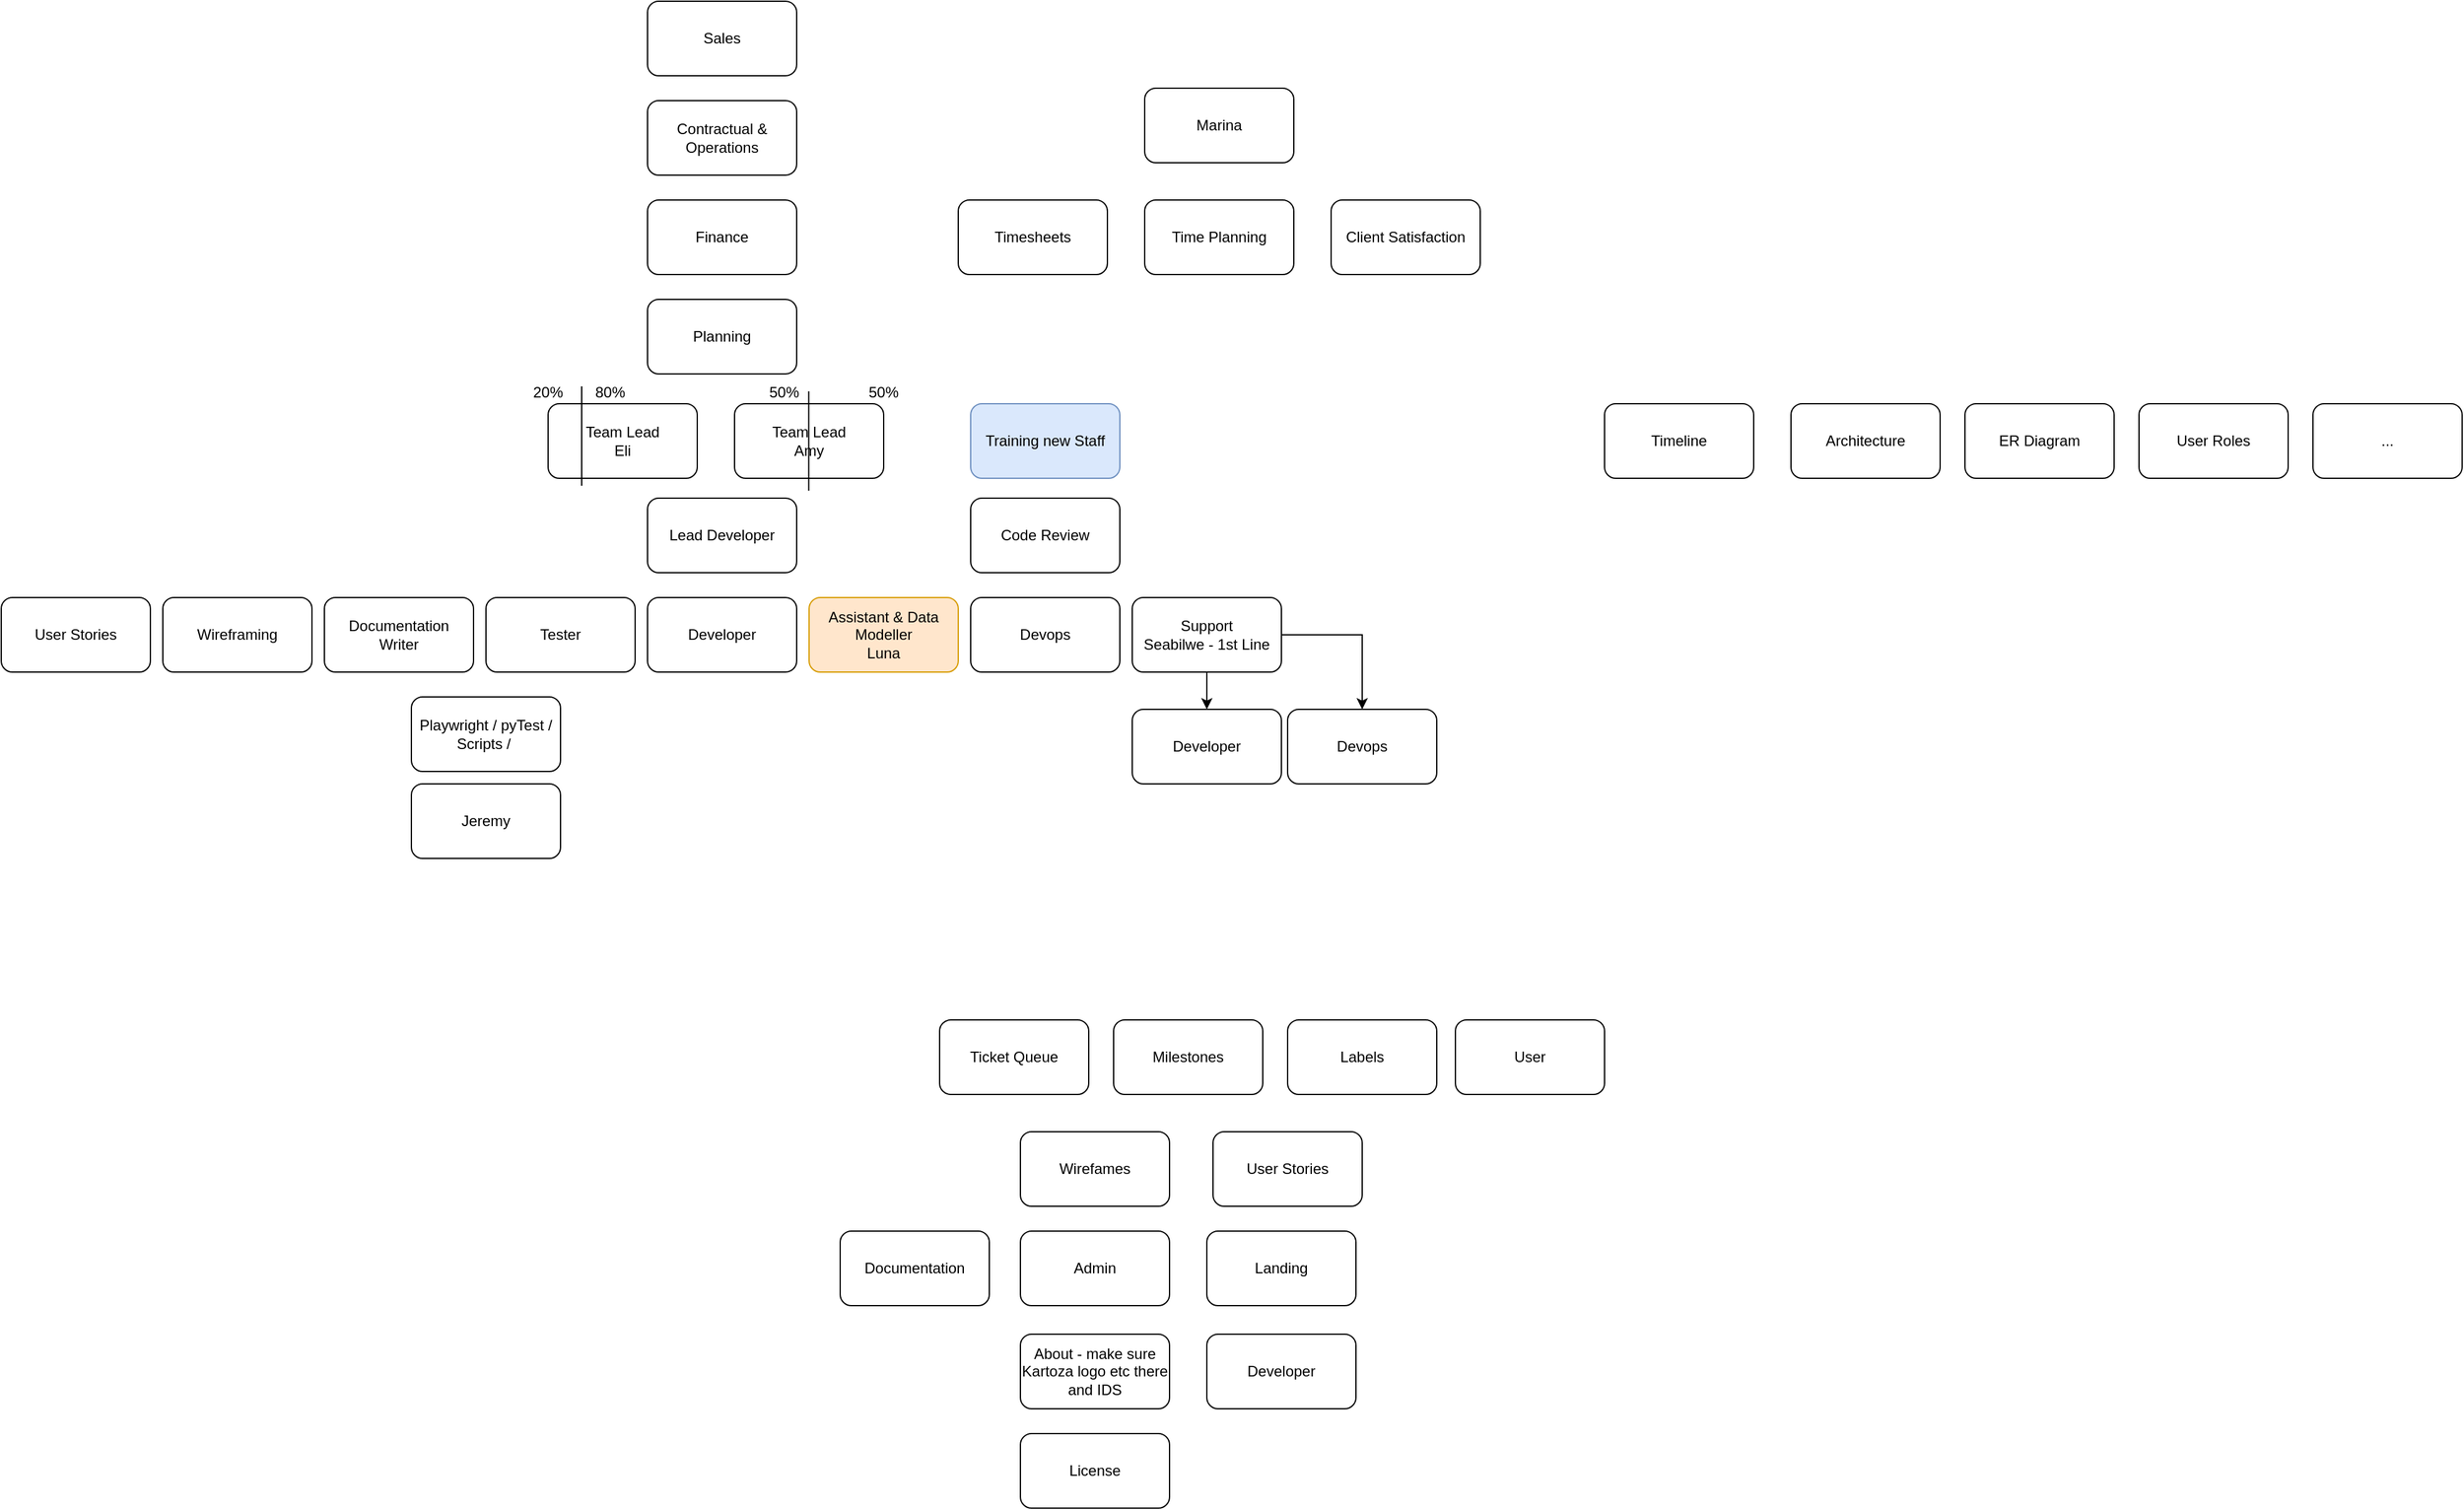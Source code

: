 <mxfile version="21.2.8" type="device">
  <diagram id="OXYM0aOBeZ_LAYPFpLr3" name="Page-1">
    <mxGraphModel dx="2364" dy="685" grid="1" gridSize="10" guides="1" tooltips="1" connect="1" arrows="1" fold="1" page="1" pageScale="1" pageWidth="1169" pageHeight="827" math="0" shadow="0">
      <root>
        <mxCell id="0" />
        <mxCell id="1" parent="0" />
        <mxCell id="701ggUMQmQuMXo9_Sw_D-1" value="Sales" style="rounded=1;whiteSpace=wrap;html=1;" parent="1" vertex="1">
          <mxGeometry x="490" y="30" width="120" height="60" as="geometry" />
        </mxCell>
        <mxCell id="701ggUMQmQuMXo9_Sw_D-2" value="Contractual &amp;amp; Operations" style="rounded=1;whiteSpace=wrap;html=1;" parent="1" vertex="1">
          <mxGeometry x="490" y="110" width="120" height="60" as="geometry" />
        </mxCell>
        <mxCell id="701ggUMQmQuMXo9_Sw_D-3" value="Finance" style="rounded=1;whiteSpace=wrap;html=1;" parent="1" vertex="1">
          <mxGeometry x="490" y="190" width="120" height="60" as="geometry" />
        </mxCell>
        <mxCell id="701ggUMQmQuMXo9_Sw_D-4" value="Planning" style="rounded=1;whiteSpace=wrap;html=1;" parent="1" vertex="1">
          <mxGeometry x="490" y="270" width="120" height="60" as="geometry" />
        </mxCell>
        <mxCell id="701ggUMQmQuMXo9_Sw_D-5" value="Team Lead&lt;br&gt;Eli" style="rounded=1;whiteSpace=wrap;html=1;" parent="1" vertex="1">
          <mxGeometry x="410" y="354" width="120" height="60" as="geometry" />
        </mxCell>
        <mxCell id="701ggUMQmQuMXo9_Sw_D-6" value="Team Lead&lt;br&gt;Amy" style="rounded=1;whiteSpace=wrap;html=1;" parent="1" vertex="1">
          <mxGeometry x="560" y="354" width="120" height="60" as="geometry" />
        </mxCell>
        <mxCell id="701ggUMQmQuMXo9_Sw_D-8" value="Assistant &amp;amp; Data Modeller&lt;br&gt;Luna" style="rounded=1;whiteSpace=wrap;html=1;fillColor=#ffe6cc;strokeColor=#d79b00;" parent="1" vertex="1">
          <mxGeometry x="620" y="510" width="120" height="60" as="geometry" />
        </mxCell>
        <mxCell id="701ggUMQmQuMXo9_Sw_D-9" value="Architecture" style="rounded=1;whiteSpace=wrap;html=1;" parent="1" vertex="1">
          <mxGeometry x="1410" y="354" width="120" height="60" as="geometry" />
        </mxCell>
        <mxCell id="701ggUMQmQuMXo9_Sw_D-10" value="Timeline" style="rounded=1;whiteSpace=wrap;html=1;" parent="1" vertex="1">
          <mxGeometry x="1260" y="354" width="120" height="60" as="geometry" />
        </mxCell>
        <mxCell id="701ggUMQmQuMXo9_Sw_D-11" value="User Roles" style="rounded=1;whiteSpace=wrap;html=1;" parent="1" vertex="1">
          <mxGeometry x="1690" y="354" width="120" height="60" as="geometry" />
        </mxCell>
        <mxCell id="701ggUMQmQuMXo9_Sw_D-12" value="ER Diagram" style="rounded=1;whiteSpace=wrap;html=1;" parent="1" vertex="1">
          <mxGeometry x="1550" y="354" width="120" height="60" as="geometry" />
        </mxCell>
        <mxCell id="701ggUMQmQuMXo9_Sw_D-13" value="Training new Staff" style="rounded=1;whiteSpace=wrap;html=1;fillColor=#dae8fc;strokeColor=#6c8ebf;" parent="1" vertex="1">
          <mxGeometry x="750" y="354" width="120" height="60" as="geometry" />
        </mxCell>
        <mxCell id="701ggUMQmQuMXo9_Sw_D-14" value="..." style="rounded=1;whiteSpace=wrap;html=1;" parent="1" vertex="1">
          <mxGeometry x="1830" y="354" width="120" height="60" as="geometry" />
        </mxCell>
        <mxCell id="701ggUMQmQuMXo9_Sw_D-15" value="Lead Developer" style="rounded=1;whiteSpace=wrap;html=1;" parent="1" vertex="1">
          <mxGeometry x="490" y="430" width="120" height="60" as="geometry" />
        </mxCell>
        <mxCell id="701ggUMQmQuMXo9_Sw_D-16" value="Ticket Queue" style="rounded=1;whiteSpace=wrap;html=1;" parent="1" vertex="1">
          <mxGeometry x="725" y="850" width="120" height="60" as="geometry" />
        </mxCell>
        <mxCell id="701ggUMQmQuMXo9_Sw_D-17" value="Milestones" style="rounded=1;whiteSpace=wrap;html=1;" parent="1" vertex="1">
          <mxGeometry x="865" y="850" width="120" height="60" as="geometry" />
        </mxCell>
        <mxCell id="701ggUMQmQuMXo9_Sw_D-18" value="Labels" style="rounded=1;whiteSpace=wrap;html=1;" parent="1" vertex="1">
          <mxGeometry x="1005" y="850" width="120" height="60" as="geometry" />
        </mxCell>
        <mxCell id="701ggUMQmQuMXo9_Sw_D-19" value="Wirefames" style="rounded=1;whiteSpace=wrap;html=1;" parent="1" vertex="1">
          <mxGeometry x="790" y="940" width="120" height="60" as="geometry" />
        </mxCell>
        <mxCell id="701ggUMQmQuMXo9_Sw_D-20" value="User Stories" style="rounded=1;whiteSpace=wrap;html=1;" parent="1" vertex="1">
          <mxGeometry x="945" y="940" width="120" height="60" as="geometry" />
        </mxCell>
        <mxCell id="701ggUMQmQuMXo9_Sw_D-21" value="Documentation" style="rounded=1;whiteSpace=wrap;html=1;" parent="1" vertex="1">
          <mxGeometry x="645" y="1020" width="120" height="60" as="geometry" />
        </mxCell>
        <mxCell id="701ggUMQmQuMXo9_Sw_D-22" value="User" style="rounded=1;whiteSpace=wrap;html=1;" parent="1" vertex="1">
          <mxGeometry x="1140" y="850" width="120" height="60" as="geometry" />
        </mxCell>
        <mxCell id="701ggUMQmQuMXo9_Sw_D-23" value="Admin" style="rounded=1;whiteSpace=wrap;html=1;" parent="1" vertex="1">
          <mxGeometry x="790" y="1020" width="120" height="60" as="geometry" />
        </mxCell>
        <mxCell id="701ggUMQmQuMXo9_Sw_D-24" value="Developer" style="rounded=1;whiteSpace=wrap;html=1;" parent="1" vertex="1">
          <mxGeometry x="940" y="1103" width="120" height="60" as="geometry" />
        </mxCell>
        <mxCell id="701ggUMQmQuMXo9_Sw_D-25" value="Devops" style="rounded=1;whiteSpace=wrap;html=1;" parent="1" vertex="1">
          <mxGeometry x="750" y="510" width="120" height="60" as="geometry" />
        </mxCell>
        <mxCell id="701ggUMQmQuMXo9_Sw_D-26" value="About - make sure Kartoza logo etc there and IDS" style="rounded=1;whiteSpace=wrap;html=1;" parent="1" vertex="1">
          <mxGeometry x="790" y="1103" width="120" height="60" as="geometry" />
        </mxCell>
        <mxCell id="701ggUMQmQuMXo9_Sw_D-27" value="Landing" style="rounded=1;whiteSpace=wrap;html=1;" parent="1" vertex="1">
          <mxGeometry x="940" y="1020" width="120" height="60" as="geometry" />
        </mxCell>
        <mxCell id="701ggUMQmQuMXo9_Sw_D-28" value="License" style="rounded=1;whiteSpace=wrap;html=1;" parent="1" vertex="1">
          <mxGeometry x="790" y="1183" width="120" height="60" as="geometry" />
        </mxCell>
        <mxCell id="701ggUMQmQuMXo9_Sw_D-29" value="Timesheets" style="rounded=1;whiteSpace=wrap;html=1;" parent="1" vertex="1">
          <mxGeometry x="740" y="190" width="120" height="60" as="geometry" />
        </mxCell>
        <mxCell id="701ggUMQmQuMXo9_Sw_D-30" value="Time Planning" style="rounded=1;whiteSpace=wrap;html=1;" parent="1" vertex="1">
          <mxGeometry x="890" y="190" width="120" height="60" as="geometry" />
        </mxCell>
        <mxCell id="701ggUMQmQuMXo9_Sw_D-31" value="Client Satisfaction" style="rounded=1;whiteSpace=wrap;html=1;" parent="1" vertex="1">
          <mxGeometry x="1040" y="190" width="120" height="60" as="geometry" />
        </mxCell>
        <mxCell id="701ggUMQmQuMXo9_Sw_D-32" value="Marina" style="rounded=1;whiteSpace=wrap;html=1;" parent="1" vertex="1">
          <mxGeometry x="890" y="100" width="120" height="60" as="geometry" />
        </mxCell>
        <mxCell id="701ggUMQmQuMXo9_Sw_D-33" value="Documentation&lt;br&gt;Writer" style="rounded=1;whiteSpace=wrap;html=1;" parent="1" vertex="1">
          <mxGeometry x="230" y="510" width="120" height="60" as="geometry" />
        </mxCell>
        <mxCell id="701ggUMQmQuMXo9_Sw_D-34" value="Tester" style="rounded=1;whiteSpace=wrap;html=1;" parent="1" vertex="1">
          <mxGeometry x="360" y="510" width="120" height="60" as="geometry" />
        </mxCell>
        <mxCell id="701ggUMQmQuMXo9_Sw_D-35" value="Jeremy" style="rounded=1;whiteSpace=wrap;html=1;" parent="1" vertex="1">
          <mxGeometry x="300" y="660" width="120" height="60" as="geometry" />
        </mxCell>
        <mxCell id="701ggUMQmQuMXo9_Sw_D-36" value="Playwright / pyTest / Scripts /&amp;nbsp;" style="rounded=1;whiteSpace=wrap;html=1;" parent="1" vertex="1">
          <mxGeometry x="300" y="590" width="120" height="60" as="geometry" />
        </mxCell>
        <mxCell id="701ggUMQmQuMXo9_Sw_D-37" value="Developer" style="rounded=1;whiteSpace=wrap;html=1;" parent="1" vertex="1">
          <mxGeometry x="490" y="510" width="120" height="60" as="geometry" />
        </mxCell>
        <mxCell id="LJ_1qu8HbbSsqx_md74M-1" value="Code Review" style="rounded=1;whiteSpace=wrap;html=1;" vertex="1" parent="1">
          <mxGeometry x="750" y="430" width="120" height="60" as="geometry" />
        </mxCell>
        <mxCell id="LJ_1qu8HbbSsqx_md74M-2" value="" style="endArrow=none;html=1;rounded=0;" edge="1" parent="1">
          <mxGeometry width="50" height="50" relative="1" as="geometry">
            <mxPoint x="437" y="420" as="sourcePoint" />
            <mxPoint x="437" y="340" as="targetPoint" />
          </mxGeometry>
        </mxCell>
        <mxCell id="LJ_1qu8HbbSsqx_md74M-3" value="80%" style="text;html=1;strokeColor=none;fillColor=none;align=center;verticalAlign=middle;whiteSpace=wrap;rounded=0;" vertex="1" parent="1">
          <mxGeometry x="430" y="330" width="60" height="30" as="geometry" />
        </mxCell>
        <mxCell id="LJ_1qu8HbbSsqx_md74M-4" value="50%" style="text;html=1;strokeColor=none;fillColor=none;align=center;verticalAlign=middle;whiteSpace=wrap;rounded=0;" vertex="1" parent="1">
          <mxGeometry x="570" y="330" width="60" height="30" as="geometry" />
        </mxCell>
        <mxCell id="LJ_1qu8HbbSsqx_md74M-5" value="20%" style="text;html=1;strokeColor=none;fillColor=none;align=center;verticalAlign=middle;whiteSpace=wrap;rounded=0;" vertex="1" parent="1">
          <mxGeometry x="380" y="330" width="60" height="30" as="geometry" />
        </mxCell>
        <mxCell id="LJ_1qu8HbbSsqx_md74M-6" value="50%" style="text;html=1;strokeColor=none;fillColor=none;align=center;verticalAlign=middle;whiteSpace=wrap;rounded=0;" vertex="1" parent="1">
          <mxGeometry x="650" y="330" width="60" height="30" as="geometry" />
        </mxCell>
        <mxCell id="LJ_1qu8HbbSsqx_md74M-7" value="" style="endArrow=none;html=1;rounded=0;" edge="1" parent="1">
          <mxGeometry width="50" height="50" relative="1" as="geometry">
            <mxPoint x="619.71" y="424" as="sourcePoint" />
            <mxPoint x="619.71" y="344" as="targetPoint" />
          </mxGeometry>
        </mxCell>
        <mxCell id="LJ_1qu8HbbSsqx_md74M-8" value="User Stories" style="rounded=1;whiteSpace=wrap;html=1;" vertex="1" parent="1">
          <mxGeometry x="-30" y="510" width="120" height="60" as="geometry" />
        </mxCell>
        <mxCell id="LJ_1qu8HbbSsqx_md74M-9" value="Wireframing" style="rounded=1;whiteSpace=wrap;html=1;" vertex="1" parent="1">
          <mxGeometry x="100" y="510" width="120" height="60" as="geometry" />
        </mxCell>
        <mxCell id="LJ_1qu8HbbSsqx_md74M-12" style="edgeStyle=orthogonalEdgeStyle;rounded=0;orthogonalLoop=1;jettySize=auto;html=1;entryX=0.5;entryY=0;entryDx=0;entryDy=0;" edge="1" parent="1" source="LJ_1qu8HbbSsqx_md74M-10" target="LJ_1qu8HbbSsqx_md74M-11">
          <mxGeometry relative="1" as="geometry" />
        </mxCell>
        <mxCell id="LJ_1qu8HbbSsqx_md74M-14" style="edgeStyle=orthogonalEdgeStyle;rounded=0;orthogonalLoop=1;jettySize=auto;html=1;" edge="1" parent="1" source="LJ_1qu8HbbSsqx_md74M-10" target="LJ_1qu8HbbSsqx_md74M-13">
          <mxGeometry relative="1" as="geometry" />
        </mxCell>
        <mxCell id="LJ_1qu8HbbSsqx_md74M-10" value="Support&lt;br&gt;Seabilwe - 1st Line" style="rounded=1;whiteSpace=wrap;html=1;" vertex="1" parent="1">
          <mxGeometry x="880" y="510" width="120" height="60" as="geometry" />
        </mxCell>
        <mxCell id="LJ_1qu8HbbSsqx_md74M-11" value="Developer" style="rounded=1;whiteSpace=wrap;html=1;" vertex="1" parent="1">
          <mxGeometry x="880" y="600" width="120" height="60" as="geometry" />
        </mxCell>
        <mxCell id="LJ_1qu8HbbSsqx_md74M-13" value="Devops" style="rounded=1;whiteSpace=wrap;html=1;" vertex="1" parent="1">
          <mxGeometry x="1005" y="600" width="120" height="60" as="geometry" />
        </mxCell>
      </root>
    </mxGraphModel>
  </diagram>
</mxfile>

